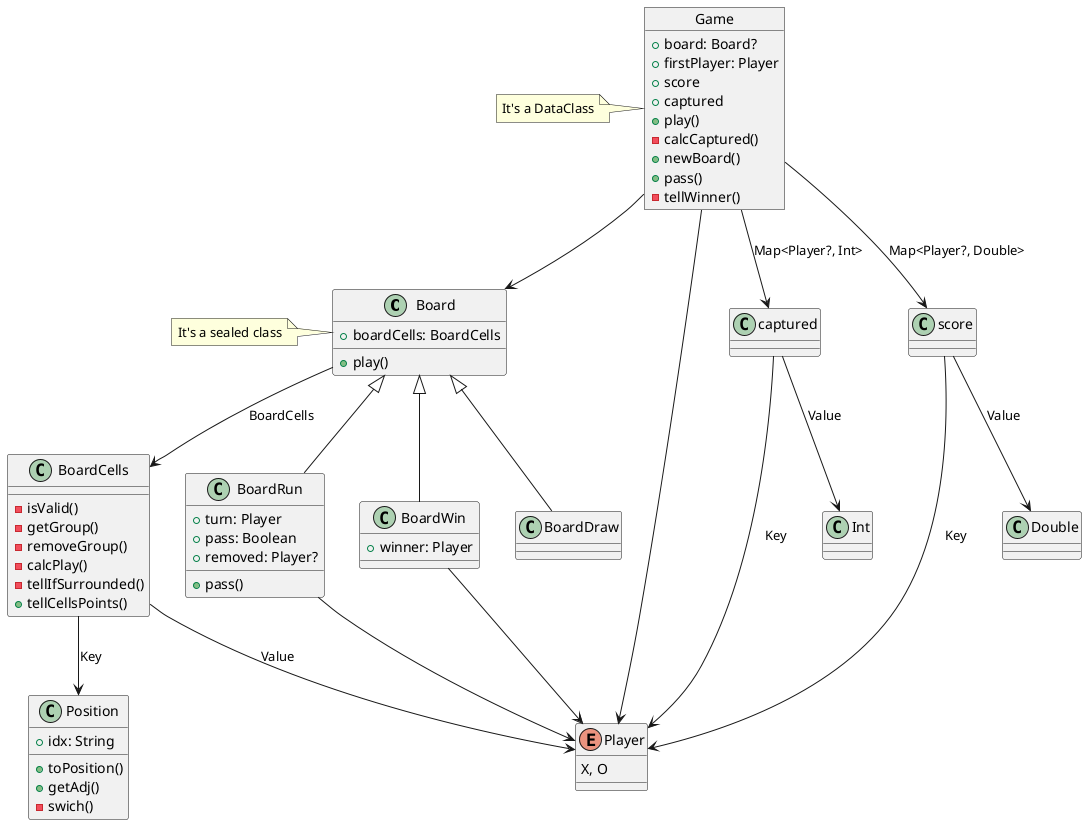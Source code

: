 @startuml

class Board{
    +boardCells: BoardCells
    +play()
}
note left: It's a sealed class

enum Player{
    X, O
}

class Position{
    +idx: String
    +toPosition()
    +getAdj()
    -swich()
}

object Game{
    +board: Board?
    +firstPlayer: Player
    +score
    +captured
    +play()
    -calcCaptured()
    +newBoard()
    +pass()
    -tellWinner()
}
note left : It's a DataClass

Game --> Board
Game --> captured : Map<Player?, Int>
Game --> score : Map<Player?, Double>
Game --> Player

score --> Player : Key
score --> Double : Value
captured --> Player : Key
captured --> Int : Value

Board --> BoardCells : BoardCells
BoardCells --> Position : Key
BoardCells --> Player: Value
BoardCells : -isValid()
BoardCells : -getGroup()
BoardCells : -removeGroup()
BoardCells : -calcPlay()
BoardCells : -tellIfSurrounded()
BoardCells : +tellCellsPoints()

Board <|-- BoardRun

BoardRun : +turn: Player
BoardRun : +pass: Boolean
BoardRun : +removed: Player?
BoardRun --> Player
BoardRun : +pass()

Board <|-- BoardWin

BoardWin --> Player
BoardWin : +winner: Player

Board <|-- BoardDraw

@enduml